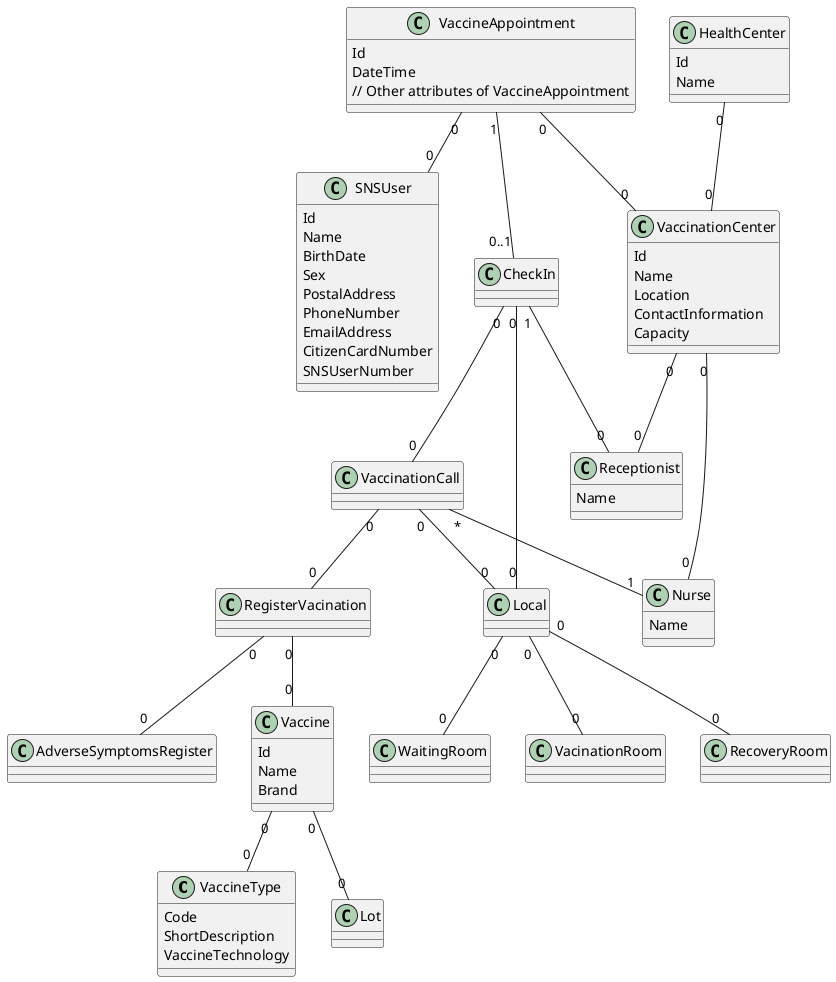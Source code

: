 @startuml

!define ENTITY class
!define ENDENTITY end class


ENTITY VaccineType {
    Code
    ShortDescription
    VaccineTechnology
}

ENTITY Vaccine {
    Id
    Name
    Brand
}

ENTITY SNSUser {
    Id
    Name
    BirthDate
    Sex
    PostalAddress
    PhoneNumber
    EmailAddress
    CitizenCardNumber
    SNSUserNumber
}

ENTITY VaccinationCenter {
    Id
    Name
    Location
    ContactInformation
    Capacity
}

ENTITY Receptionist {
    Name
}

ENTITY Nurse {
    Name
}

ENTITY HealthCenter {
    Id
    Name
}

ENTITY VaccineAppointment {
    Id
    DateTime
    // Other attributes of VaccineAppointment
}


ENTITY VaccinationCall {

}


ENTITY AdverseSymptomsRegister {

}

ENTITY Lot {

}

ENTITY Local {

}


VaccinationCenter "0" -- "0" Nurse
VaccinationCenter "0" -- "0" Receptionist
VaccineAppointment "1" -- "0..1" CheckIn
VaccineAppointment "0" -- "0" SNSUser
VaccineAppointment "0" -- "0" VaccinationCenter
VaccinationCall "*" -- "1" Nurse
VaccinationCall "0" -- "0" Local
VaccinationCall "0" -- "0" RegisterVacination
RegisterVacination "0" -- "0" AdverseSymptomsRegister
RegisterVacination "0" -- "0" Vaccine
CheckIn "1" -- "0" Receptionist
CheckIn "0" -- "0" Local
CheckIn "0" -- "0" VaccinationCall
Vaccine "0" -- "0" Lot
Vaccine "0" -- "0" VaccineType
Local "0" -- "0" WaitingRoom
Local "0" -- "0" VacinationRoom
Local "0" -- "0" RecoveryRoom
HealthCenter "0" -- "0" VaccinationCenter



@enduml
